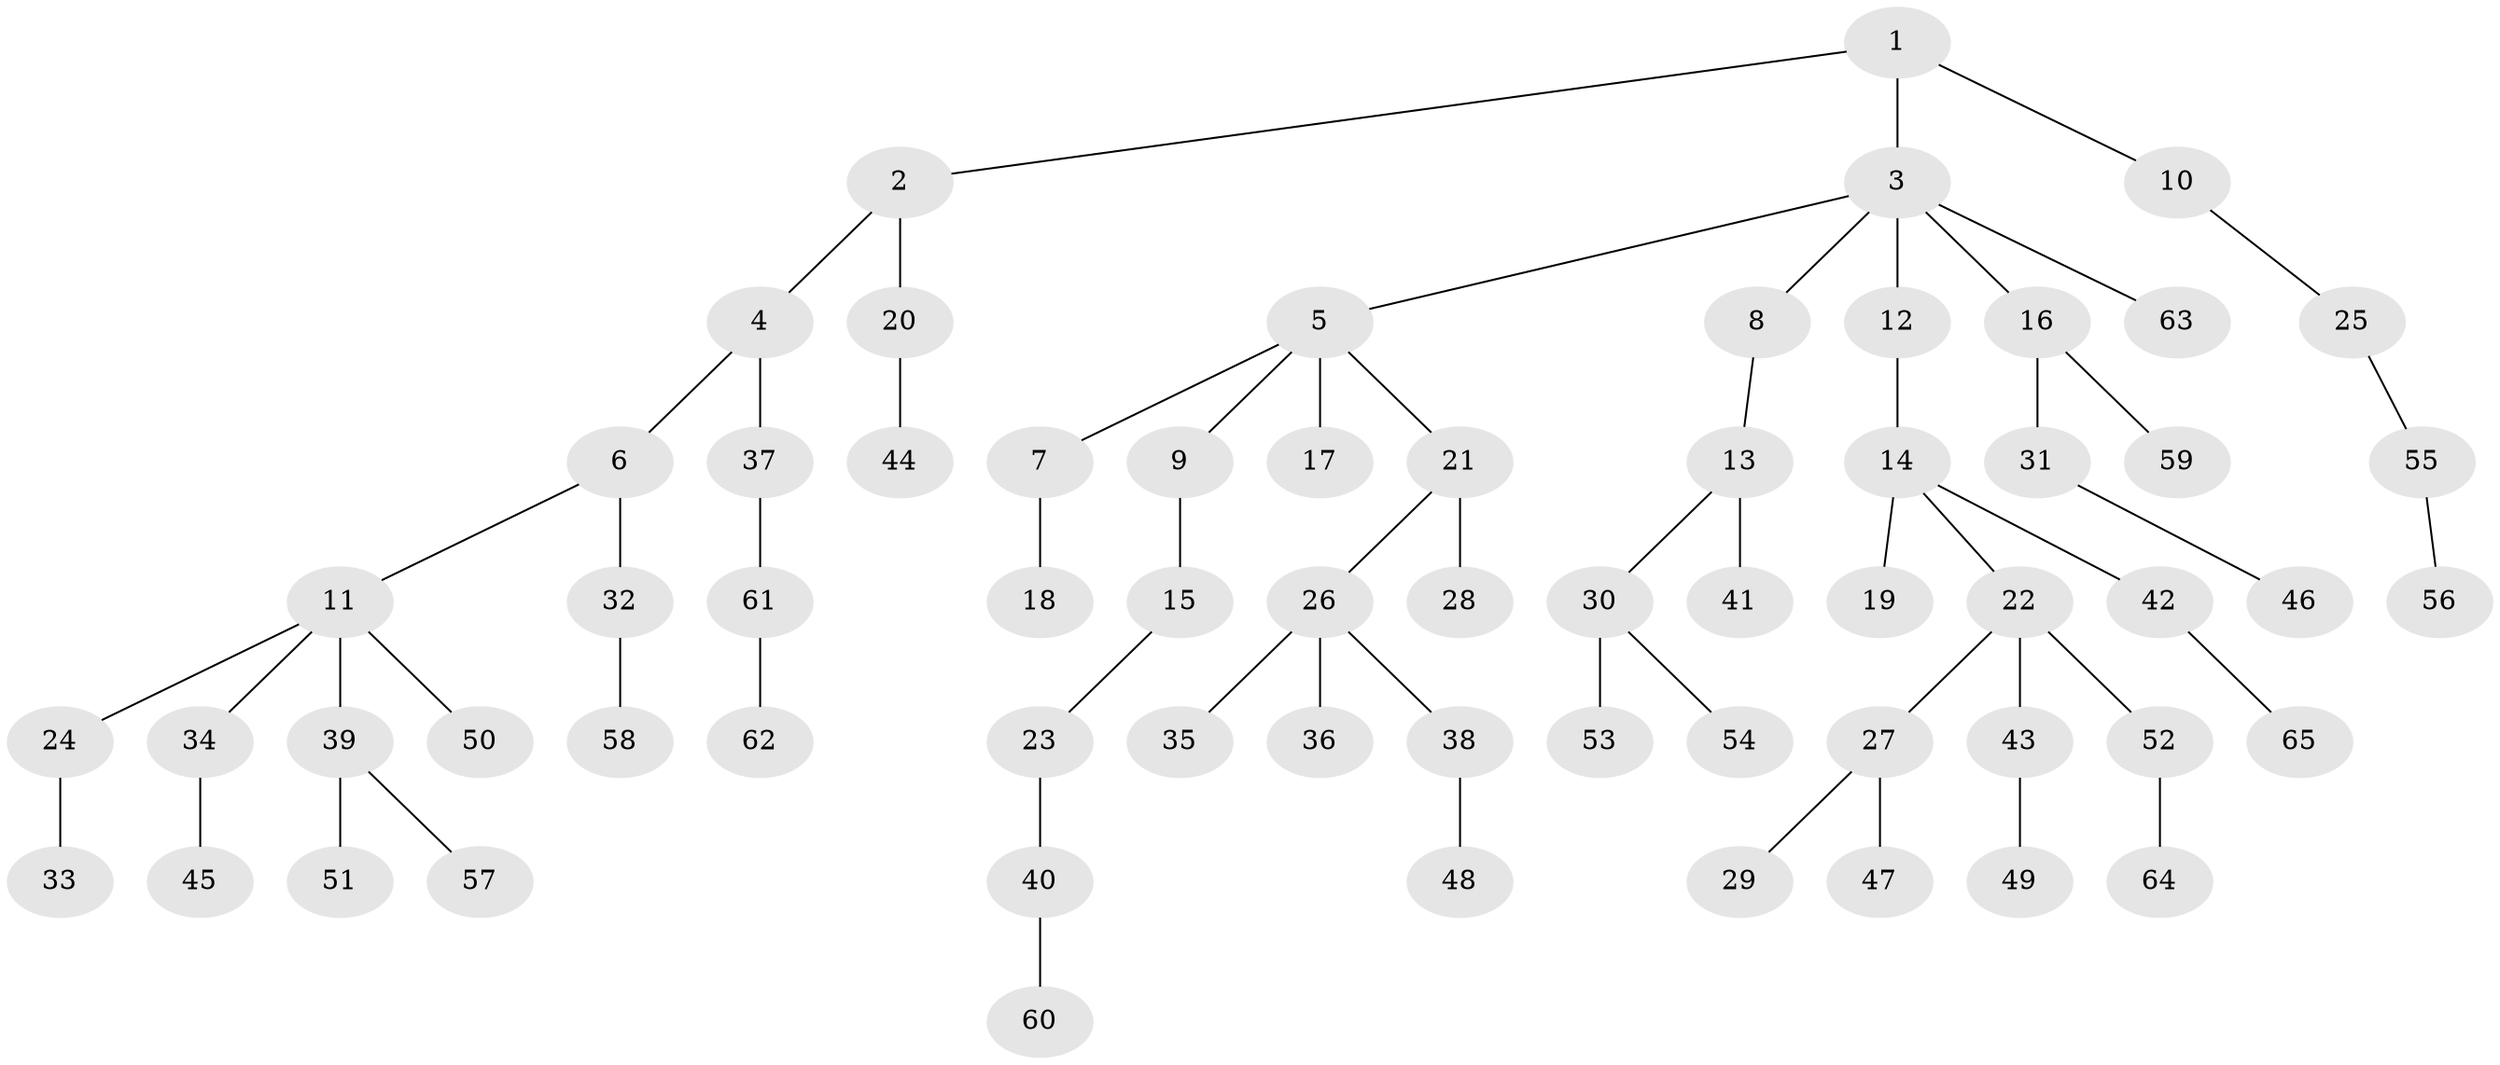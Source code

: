 // coarse degree distribution, {7: 0.022222222222222223, 4: 0.06666666666666667, 5: 0.044444444444444446, 3: 0.1111111111111111, 2: 0.2222222222222222, 1: 0.5333333333333333}
// Generated by graph-tools (version 1.1) at 2025/24/03/03/25 07:24:08]
// undirected, 65 vertices, 64 edges
graph export_dot {
graph [start="1"]
  node [color=gray90,style=filled];
  1;
  2;
  3;
  4;
  5;
  6;
  7;
  8;
  9;
  10;
  11;
  12;
  13;
  14;
  15;
  16;
  17;
  18;
  19;
  20;
  21;
  22;
  23;
  24;
  25;
  26;
  27;
  28;
  29;
  30;
  31;
  32;
  33;
  34;
  35;
  36;
  37;
  38;
  39;
  40;
  41;
  42;
  43;
  44;
  45;
  46;
  47;
  48;
  49;
  50;
  51;
  52;
  53;
  54;
  55;
  56;
  57;
  58;
  59;
  60;
  61;
  62;
  63;
  64;
  65;
  1 -- 2;
  1 -- 3;
  1 -- 10;
  2 -- 4;
  2 -- 20;
  3 -- 5;
  3 -- 8;
  3 -- 12;
  3 -- 16;
  3 -- 63;
  4 -- 6;
  4 -- 37;
  5 -- 7;
  5 -- 9;
  5 -- 17;
  5 -- 21;
  6 -- 11;
  6 -- 32;
  7 -- 18;
  8 -- 13;
  9 -- 15;
  10 -- 25;
  11 -- 24;
  11 -- 34;
  11 -- 39;
  11 -- 50;
  12 -- 14;
  13 -- 30;
  13 -- 41;
  14 -- 19;
  14 -- 22;
  14 -- 42;
  15 -- 23;
  16 -- 31;
  16 -- 59;
  20 -- 44;
  21 -- 26;
  21 -- 28;
  22 -- 27;
  22 -- 43;
  22 -- 52;
  23 -- 40;
  24 -- 33;
  25 -- 55;
  26 -- 35;
  26 -- 36;
  26 -- 38;
  27 -- 29;
  27 -- 47;
  30 -- 53;
  30 -- 54;
  31 -- 46;
  32 -- 58;
  34 -- 45;
  37 -- 61;
  38 -- 48;
  39 -- 51;
  39 -- 57;
  40 -- 60;
  42 -- 65;
  43 -- 49;
  52 -- 64;
  55 -- 56;
  61 -- 62;
}
